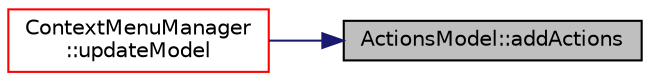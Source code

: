 digraph "ActionsModel::addActions"
{
 // LATEX_PDF_SIZE
  edge [fontname="Helvetica",fontsize="10",labelfontname="Helvetica",labelfontsize="10"];
  node [fontname="Helvetica",fontsize="10",shape=record];
  rankdir="RL";
  Node1 [label="ActionsModel::addActions",height=0.2,width=0.4,color="black", fillcolor="grey75", style="filled", fontcolor="black",tooltip=" "];
  Node1 -> Node2 [dir="back",color="midnightblue",fontsize="10",style="solid",fontname="Helvetica"];
  Node2 [label="ContextMenuManager\l::updateModel",height=0.2,width=0.4,color="red", fillcolor="white", style="filled",URL="$class_context_menu_manager.html#ae6cff95d57472c72bfc4b576f507fe6c",tooltip=" "];
}

